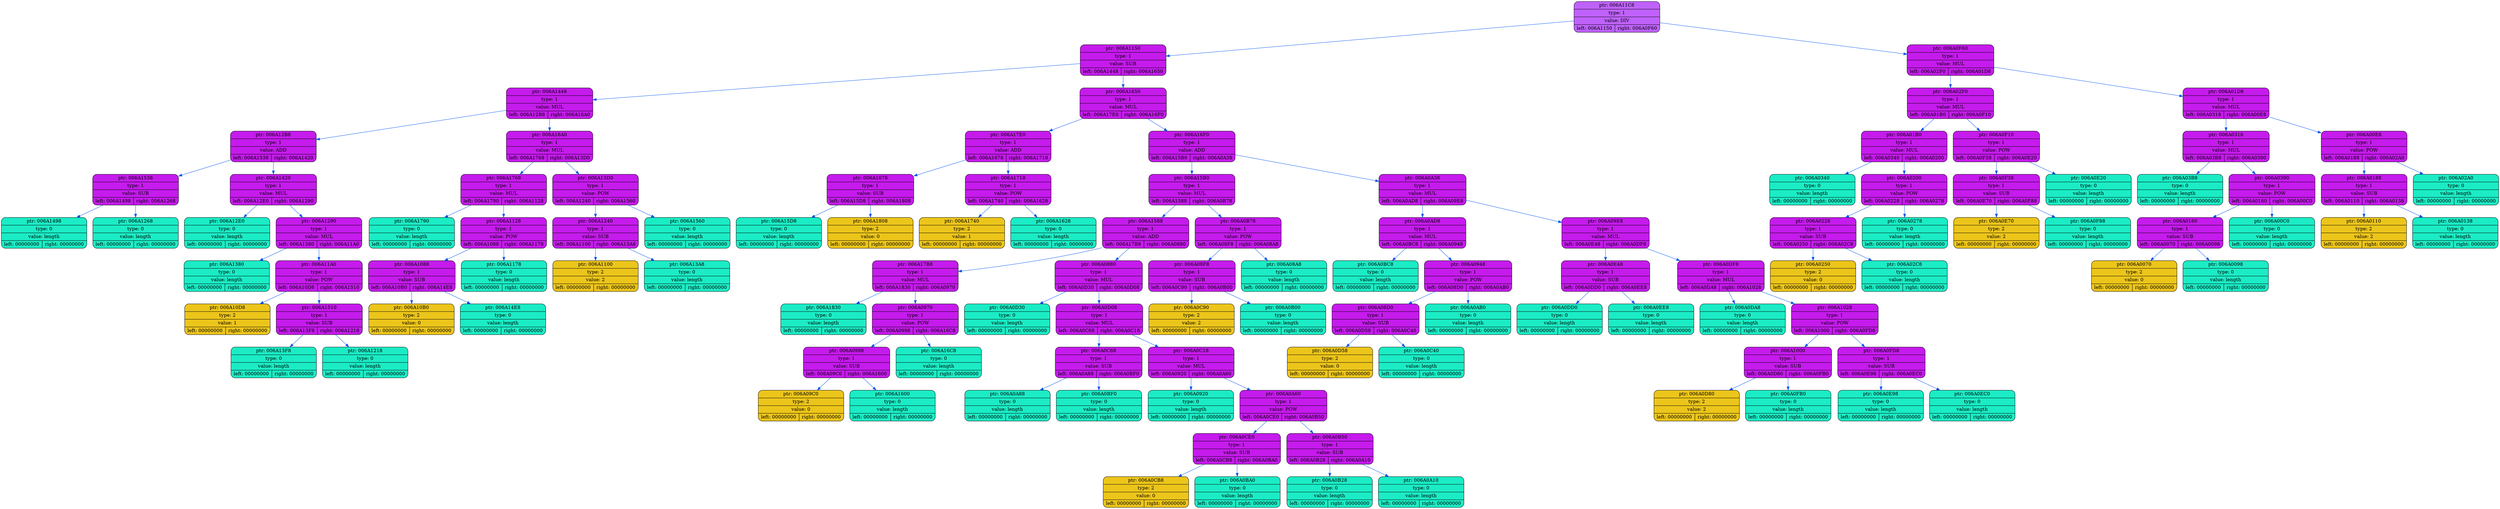 digraph
{
    rankdir=TP

        node006A11C8[shape=record,style="rounded,filled",fillcolor="#BF62FC",label="{ ptr: 006A11C8 | type: 1 | value: DIV| { left: 006A1150 | right: 006A0F60 }}"];
    node006A11C8 -> node006A1150[color="#0855F0"]
    node006A1150[shape=record,style="rounded,filled",fillcolor="#C51BEC",label="{ ptr: 006A1150 | type: 1 | value: SUB| { left: 006A1448 | right: 006A1650 }}"];
    node006A1150 -> node006A1448[color="#0855F0"]
    node006A1448[shape=record,style="rounded,filled",fillcolor="#C51BEC",label="{ ptr: 006A1448 | type: 1 | value: MUL| { left: 006A12B8 | right: 006A16A0 }}"];
    node006A1448 -> node006A12B8[color="#0855F0"]
    node006A12B8[shape=record,style="rounded,filled",fillcolor="#C51BEC",label="{ ptr: 006A12B8 | type: 1 | value: ADD| { left: 006A1538 | right: 006A1420 }}"];
    node006A12B8 -> node006A1538[color="#0855F0"]
    node006A1538[shape=record,style="rounded,filled",fillcolor="#C51BEC",label="{ ptr: 006A1538 | type: 1 | value: SUB| { left: 006A1498 | right: 006A1268 }}"];
    node006A1538 -> node006A1498[color="#0855F0"]
    node006A1498[shape=record,style="rounded,filled",fillcolor="#1BECC5",label="{ ptr: 006A1498 | type: 0 | value: length| { left: 00000000 | right: 00000000 }}"];
    node006A1538 -> node006A1268[color="#0855F0"]
    node006A1268[shape=record,style="rounded,filled",fillcolor="#1BECC5",label="{ ptr: 006A1268 | type: 0 | value: length| { left: 00000000 | right: 00000000 }}"];
    node006A12B8 -> node006A1420[color="#0855F0"]
    node006A1420[shape=record,style="rounded,filled",fillcolor="#C51BEC",label="{ ptr: 006A1420 | type: 1 | value: MUL| { left: 006A12E0 | right: 006A1290 }}"];
    node006A1420 -> node006A12E0[color="#0855F0"]
    node006A12E0[shape=record,style="rounded,filled",fillcolor="#1BECC5",label="{ ptr: 006A12E0 | type: 0 | value: length| { left: 00000000 | right: 00000000 }}"];
    node006A1420 -> node006A1290[color="#0855F0"]
    node006A1290[shape=record,style="rounded,filled",fillcolor="#C51BEC",label="{ ptr: 006A1290 | type: 1 | value: MUL| { left: 006A1380 | right: 006A11A0 }}"];
    node006A1290 -> node006A1380[color="#0855F0"]
    node006A1380[shape=record,style="rounded,filled",fillcolor="#1BECC5",label="{ ptr: 006A1380 | type: 0 | value: length| { left: 00000000 | right: 00000000 }}"];
    node006A1290 -> node006A11A0[color="#0855F0"]
    node006A11A0[shape=record,style="rounded,filled",fillcolor="#C51BEC",label="{ ptr: 006A11A0 | type: 1 | value: POW| { left: 006A10D8 | right: 006A1510 }}"];
    node006A11A0 -> node006A10D8[color="#0855F0"]
    node006A10D8[shape=record,style="rounded,filled",fillcolor="#ECC51B",label="{ ptr: 006A10D8 | type: 2 | value: 1| { left: 00000000 | right: 00000000 }}"];
    node006A11A0 -> node006A1510[color="#0855F0"]
    node006A1510[shape=record,style="rounded,filled",fillcolor="#C51BEC",label="{ ptr: 006A1510 | type: 1 | value: SUB| { left: 006A13F8 | right: 006A1218 }}"];
    node006A1510 -> node006A13F8[color="#0855F0"]
    node006A13F8[shape=record,style="rounded,filled",fillcolor="#1BECC5",label="{ ptr: 006A13F8 | type: 0 | value: length| { left: 00000000 | right: 00000000 }}"];
    node006A1510 -> node006A1218[color="#0855F0"]
    node006A1218[shape=record,style="rounded,filled",fillcolor="#1BECC5",label="{ ptr: 006A1218 | type: 0 | value: length| { left: 00000000 | right: 00000000 }}"];
    node006A1448 -> node006A16A0[color="#0855F0"]
    node006A16A0[shape=record,style="rounded,filled",fillcolor="#C51BEC",label="{ ptr: 006A16A0 | type: 1 | value: MUL| { left: 006A1768 | right: 006A13D0 }}"];
    node006A16A0 -> node006A1768[color="#0855F0"]
    node006A1768[shape=record,style="rounded,filled",fillcolor="#C51BEC",label="{ ptr: 006A1768 | type: 1 | value: MUL| { left: 006A1790 | right: 006A1128 }}"];
    node006A1768 -> node006A1790[color="#0855F0"]
    node006A1790[shape=record,style="rounded,filled",fillcolor="#1BECC5",label="{ ptr: 006A1790 | type: 0 | value: length| { left: 00000000 | right: 00000000 }}"];
    node006A1768 -> node006A1128[color="#0855F0"]
    node006A1128[shape=record,style="rounded,filled",fillcolor="#C51BEC",label="{ ptr: 006A1128 | type: 1 | value: POW| { left: 006A1088 | right: 006A1178 }}"];
    node006A1128 -> node006A1088[color="#0855F0"]
    node006A1088[shape=record,style="rounded,filled",fillcolor="#C51BEC",label="{ ptr: 006A1088 | type: 1 | value: SUB| { left: 006A10B0 | right: 006A14E8 }}"];
    node006A1088 -> node006A10B0[color="#0855F0"]
    node006A10B0[shape=record,style="rounded,filled",fillcolor="#ECC51B",label="{ ptr: 006A10B0 | type: 2 | value: 0| { left: 00000000 | right: 00000000 }}"];
    node006A1088 -> node006A14E8[color="#0855F0"]
    node006A14E8[shape=record,style="rounded,filled",fillcolor="#1BECC5",label="{ ptr: 006A14E8 | type: 0 | value: length| { left: 00000000 | right: 00000000 }}"];
    node006A1128 -> node006A1178[color="#0855F0"]
    node006A1178[shape=record,style="rounded,filled",fillcolor="#1BECC5",label="{ ptr: 006A1178 | type: 0 | value: length| { left: 00000000 | right: 00000000 }}"];
    node006A16A0 -> node006A13D0[color="#0855F0"]
    node006A13D0[shape=record,style="rounded,filled",fillcolor="#C51BEC",label="{ ptr: 006A13D0 | type: 1 | value: POW| { left: 006A1240 | right: 006A1560 }}"];
    node006A13D0 -> node006A1240[color="#0855F0"]
    node006A1240[shape=record,style="rounded,filled",fillcolor="#C51BEC",label="{ ptr: 006A1240 | type: 1 | value: SUB| { left: 006A1100 | right: 006A13A8 }}"];
    node006A1240 -> node006A1100[color="#0855F0"]
    node006A1100[shape=record,style="rounded,filled",fillcolor="#ECC51B",label="{ ptr: 006A1100 | type: 2 | value: 2| { left: 00000000 | right: 00000000 }}"];
    node006A1240 -> node006A13A8[color="#0855F0"]
    node006A13A8[shape=record,style="rounded,filled",fillcolor="#1BECC5",label="{ ptr: 006A13A8 | type: 0 | value: length| { left: 00000000 | right: 00000000 }}"];
    node006A13D0 -> node006A1560[color="#0855F0"]
    node006A1560[shape=record,style="rounded,filled",fillcolor="#1BECC5",label="{ ptr: 006A1560 | type: 0 | value: length| { left: 00000000 | right: 00000000 }}"];
    node006A1150 -> node006A1650[color="#0855F0"]
    node006A1650[shape=record,style="rounded,filled",fillcolor="#C51BEC",label="{ ptr: 006A1650 | type: 1 | value: MUL| { left: 006A17E0 | right: 006A16F0 }}"];
    node006A1650 -> node006A17E0[color="#0855F0"]
    node006A17E0[shape=record,style="rounded,filled",fillcolor="#C51BEC",label="{ ptr: 006A17E0 | type: 1 | value: ADD| { left: 006A1678 | right: 006A1718 }}"];
    node006A17E0 -> node006A1678[color="#0855F0"]
    node006A1678[shape=record,style="rounded,filled",fillcolor="#C51BEC",label="{ ptr: 006A1678 | type: 1 | value: SUB| { left: 006A15D8 | right: 006A1808 }}"];
    node006A1678 -> node006A15D8[color="#0855F0"]
    node006A15D8[shape=record,style="rounded,filled",fillcolor="#1BECC5",label="{ ptr: 006A15D8 | type: 0 | value: length| { left: 00000000 | right: 00000000 }}"];
    node006A1678 -> node006A1808[color="#0855F0"]
    node006A1808[shape=record,style="rounded,filled",fillcolor="#ECC51B",label="{ ptr: 006A1808 | type: 2 | value: 0| { left: 00000000 | right: 00000000 }}"];
    node006A17E0 -> node006A1718[color="#0855F0"]
    node006A1718[shape=record,style="rounded,filled",fillcolor="#C51BEC",label="{ ptr: 006A1718 | type: 1 | value: POW| { left: 006A1740 | right: 006A1628 }}"];
    node006A1718 -> node006A1740[color="#0855F0"]
    node006A1740[shape=record,style="rounded,filled",fillcolor="#ECC51B",label="{ ptr: 006A1740 | type: 2 | value: 1| { left: 00000000 | right: 00000000 }}"];
    node006A1718 -> node006A1628[color="#0855F0"]
    node006A1628[shape=record,style="rounded,filled",fillcolor="#1BECC5",label="{ ptr: 006A1628 | type: 0 | value: length| { left: 00000000 | right: 00000000 }}"];
    node006A1650 -> node006A16F0[color="#0855F0"]
    node006A16F0[shape=record,style="rounded,filled",fillcolor="#C51BEC",label="{ ptr: 006A16F0 | type: 1 | value: ADD| { left: 006A15B0 | right: 006A0A38 }}"];
    node006A16F0 -> node006A15B0[color="#0855F0"]
    node006A15B0[shape=record,style="rounded,filled",fillcolor="#C51BEC",label="{ ptr: 006A15B0 | type: 1 | value: MUL| { left: 006A1588 | right: 006A0B78 }}"];
    node006A15B0 -> node006A1588[color="#0855F0"]
    node006A1588[shape=record,style="rounded,filled",fillcolor="#C51BEC",label="{ ptr: 006A1588 | type: 1 | value: ADD| { left: 006A17B8 | right: 006A0880 }}"];
    node006A1588 -> node006A17B8[color="#0855F0"]
    node006A17B8[shape=record,style="rounded,filled",fillcolor="#C51BEC",label="{ ptr: 006A17B8 | type: 1 | value: MUL| { left: 006A1830 | right: 006A0970 }}"];
    node006A17B8 -> node006A1830[color="#0855F0"]
    node006A1830[shape=record,style="rounded,filled",fillcolor="#1BECC5",label="{ ptr: 006A1830 | type: 0 | value: length| { left: 00000000 | right: 00000000 }}"];
    node006A17B8 -> node006A0970[color="#0855F0"]
    node006A0970[shape=record,style="rounded,filled",fillcolor="#C51BEC",label="{ ptr: 006A0970 | type: 1 | value: POW| { left: 006A0998 | right: 006A16C8 }}"];
    node006A0970 -> node006A0998[color="#0855F0"]
    node006A0998[shape=record,style="rounded,filled",fillcolor="#C51BEC",label="{ ptr: 006A0998 | type: 1 | value: SUB| { left: 006A09C0 | right: 006A1600 }}"];
    node006A0998 -> node006A09C0[color="#0855F0"]
    node006A09C0[shape=record,style="rounded,filled",fillcolor="#ECC51B",label="{ ptr: 006A09C0 | type: 2 | value: 0| { left: 00000000 | right: 00000000 }}"];
    node006A0998 -> node006A1600[color="#0855F0"]
    node006A1600[shape=record,style="rounded,filled",fillcolor="#1BECC5",label="{ ptr: 006A1600 | type: 0 | value: length| { left: 00000000 | right: 00000000 }}"];
    node006A0970 -> node006A16C8[color="#0855F0"]
    node006A16C8[shape=record,style="rounded,filled",fillcolor="#1BECC5",label="{ ptr: 006A16C8 | type: 0 | value: length| { left: 00000000 | right: 00000000 }}"];
    node006A1588 -> node006A0880[color="#0855F0"]
    node006A0880[shape=record,style="rounded,filled",fillcolor="#C51BEC",label="{ ptr: 006A0880 | type: 1 | value: MUL| { left: 006A0D30 | right: 006A0D08 }}"];
    node006A0880 -> node006A0D30[color="#0855F0"]
    node006A0D30[shape=record,style="rounded,filled",fillcolor="#1BECC5",label="{ ptr: 006A0D30 | type: 0 | value: length| { left: 00000000 | right: 00000000 }}"];
    node006A0880 -> node006A0D08[color="#0855F0"]
    node006A0D08[shape=record,style="rounded,filled",fillcolor="#C51BEC",label="{ ptr: 006A0D08 | type: 1 | value: MUL| { left: 006A0C68 | right: 006A0C18 }}"];
    node006A0D08 -> node006A0C68[color="#0855F0"]
    node006A0C68[shape=record,style="rounded,filled",fillcolor="#C51BEC",label="{ ptr: 006A0C68 | type: 1 | value: SUB| { left: 006A0A88 | right: 006A0BF0 }}"];
    node006A0C68 -> node006A0A88[color="#0855F0"]
    node006A0A88[shape=record,style="rounded,filled",fillcolor="#1BECC5",label="{ ptr: 006A0A88 | type: 0 | value: length| { left: 00000000 | right: 00000000 }}"];
    node006A0C68 -> node006A0BF0[color="#0855F0"]
    node006A0BF0[shape=record,style="rounded,filled",fillcolor="#1BECC5",label="{ ptr: 006A0BF0 | type: 0 | value: length| { left: 00000000 | right: 00000000 }}"];
    node006A0D08 -> node006A0C18[color="#0855F0"]
    node006A0C18[shape=record,style="rounded,filled",fillcolor="#C51BEC",label="{ ptr: 006A0C18 | type: 1 | value: MUL| { left: 006A0920 | right: 006A0A60 }}"];
    node006A0C18 -> node006A0920[color="#0855F0"]
    node006A0920[shape=record,style="rounded,filled",fillcolor="#1BECC5",label="{ ptr: 006A0920 | type: 0 | value: length| { left: 00000000 | right: 00000000 }}"];
    node006A0C18 -> node006A0A60[color="#0855F0"]
    node006A0A60[shape=record,style="rounded,filled",fillcolor="#C51BEC",label="{ ptr: 006A0A60 | type: 1 | value: POW| { left: 006A0CE0 | right: 006A0B50 }}"];
    node006A0A60 -> node006A0CE0[color="#0855F0"]
    node006A0CE0[shape=record,style="rounded,filled",fillcolor="#C51BEC",label="{ ptr: 006A0CE0 | type: 1 | value: SUB| { left: 006A0CB8 | right: 006A0BA0 }}"];
    node006A0CE0 -> node006A0CB8[color="#0855F0"]
    node006A0CB8[shape=record,style="rounded,filled",fillcolor="#ECC51B",label="{ ptr: 006A0CB8 | type: 2 | value: 0| { left: 00000000 | right: 00000000 }}"];
    node006A0CE0 -> node006A0BA0[color="#0855F0"]
    node006A0BA0[shape=record,style="rounded,filled",fillcolor="#1BECC5",label="{ ptr: 006A0BA0 | type: 0 | value: length| { left: 00000000 | right: 00000000 }}"];
    node006A0A60 -> node006A0B50[color="#0855F0"]
    node006A0B50[shape=record,style="rounded,filled",fillcolor="#C51BEC",label="{ ptr: 006A0B50 | type: 1 | value: SUB| { left: 006A0B28 | right: 006A0A10 }}"];
    node006A0B50 -> node006A0B28[color="#0855F0"]
    node006A0B28[shape=record,style="rounded,filled",fillcolor="#1BECC5",label="{ ptr: 006A0B28 | type: 0 | value: length| { left: 00000000 | right: 00000000 }}"];
    node006A0B50 -> node006A0A10[color="#0855F0"]
    node006A0A10[shape=record,style="rounded,filled",fillcolor="#1BECC5",label="{ ptr: 006A0A10 | type: 0 | value: length| { left: 00000000 | right: 00000000 }}"];
    node006A15B0 -> node006A0B78[color="#0855F0"]
    node006A0B78[shape=record,style="rounded,filled",fillcolor="#C51BEC",label="{ ptr: 006A0B78 | type: 1 | value: POW| { left: 006A08F8 | right: 006A08A8 }}"];
    node006A0B78 -> node006A08F8[color="#0855F0"]
    node006A08F8[shape=record,style="rounded,filled",fillcolor="#C51BEC",label="{ ptr: 006A08F8 | type: 1 | value: SUB| { left: 006A0C90 | right: 006A0B00 }}"];
    node006A08F8 -> node006A0C90[color="#0855F0"]
    node006A0C90[shape=record,style="rounded,filled",fillcolor="#ECC51B",label="{ ptr: 006A0C90 | type: 2 | value: 2| { left: 00000000 | right: 00000000 }}"];
    node006A08F8 -> node006A0B00[color="#0855F0"]
    node006A0B00[shape=record,style="rounded,filled",fillcolor="#1BECC5",label="{ ptr: 006A0B00 | type: 0 | value: length| { left: 00000000 | right: 00000000 }}"];
    node006A0B78 -> node006A08A8[color="#0855F0"]
    node006A08A8[shape=record,style="rounded,filled",fillcolor="#1BECC5",label="{ ptr: 006A08A8 | type: 0 | value: length| { left: 00000000 | right: 00000000 }}"];
    node006A16F0 -> node006A0A38[color="#0855F0"]
    node006A0A38[shape=record,style="rounded,filled",fillcolor="#C51BEC",label="{ ptr: 006A0A38 | type: 1 | value: MUL| { left: 006A0AD8 | right: 006A09E8 }}"];
    node006A0A38 -> node006A0AD8[color="#0855F0"]
    node006A0AD8[shape=record,style="rounded,filled",fillcolor="#C51BEC",label="{ ptr: 006A0AD8 | type: 1 | value: MUL| { left: 006A0BC8 | right: 006A0948 }}"];
    node006A0AD8 -> node006A0BC8[color="#0855F0"]
    node006A0BC8[shape=record,style="rounded,filled",fillcolor="#1BECC5",label="{ ptr: 006A0BC8 | type: 0 | value: length| { left: 00000000 | right: 00000000 }}"];
    node006A0AD8 -> node006A0948[color="#0855F0"]
    node006A0948[shape=record,style="rounded,filled",fillcolor="#C51BEC",label="{ ptr: 006A0948 | type: 1 | value: POW| { left: 006A08D0 | right: 006A0AB0 }}"];
    node006A0948 -> node006A08D0[color="#0855F0"]
    node006A08D0[shape=record,style="rounded,filled",fillcolor="#C51BEC",label="{ ptr: 006A08D0 | type: 1 | value: SUB| { left: 006A0D58 | right: 006A0C40 }}"];
    node006A08D0 -> node006A0D58[color="#0855F0"]
    node006A0D58[shape=record,style="rounded,filled",fillcolor="#ECC51B",label="{ ptr: 006A0D58 | type: 2 | value: 0| { left: 00000000 | right: 00000000 }}"];
    node006A08D0 -> node006A0C40[color="#0855F0"]
    node006A0C40[shape=record,style="rounded,filled",fillcolor="#1BECC5",label="{ ptr: 006A0C40 | type: 0 | value: length| { left: 00000000 | right: 00000000 }}"];
    node006A0948 -> node006A0AB0[color="#0855F0"]
    node006A0AB0[shape=record,style="rounded,filled",fillcolor="#1BECC5",label="{ ptr: 006A0AB0 | type: 0 | value: length| { left: 00000000 | right: 00000000 }}"];
    node006A0A38 -> node006A09E8[color="#0855F0"]
    node006A09E8[shape=record,style="rounded,filled",fillcolor="#C51BEC",label="{ ptr: 006A09E8 | type: 1 | value: MUL| { left: 006A0E48 | right: 006A0DF8 }}"];
    node006A09E8 -> node006A0E48[color="#0855F0"]
    node006A0E48[shape=record,style="rounded,filled",fillcolor="#C51BEC",label="{ ptr: 006A0E48 | type: 1 | value: SUB| { left: 006A0DD0 | right: 006A0EE8 }}"];
    node006A0E48 -> node006A0DD0[color="#0855F0"]
    node006A0DD0[shape=record,style="rounded,filled",fillcolor="#1BECC5",label="{ ptr: 006A0DD0 | type: 0 | value: length| { left: 00000000 | right: 00000000 }}"];
    node006A0E48 -> node006A0EE8[color="#0855F0"]
    node006A0EE8[shape=record,style="rounded,filled",fillcolor="#1BECC5",label="{ ptr: 006A0EE8 | type: 0 | value: length| { left: 00000000 | right: 00000000 }}"];
    node006A09E8 -> node006A0DF8[color="#0855F0"]
    node006A0DF8[shape=record,style="rounded,filled",fillcolor="#C51BEC",label="{ ptr: 006A0DF8 | type: 1 | value: MUL| { left: 006A0DA8 | right: 006A1028 }}"];
    node006A0DF8 -> node006A0DA8[color="#0855F0"]
    node006A0DA8[shape=record,style="rounded,filled",fillcolor="#1BECC5",label="{ ptr: 006A0DA8 | type: 0 | value: length| { left: 00000000 | right: 00000000 }}"];
    node006A0DF8 -> node006A1028[color="#0855F0"]
    node006A1028[shape=record,style="rounded,filled",fillcolor="#C51BEC",label="{ ptr: 006A1028 | type: 1 | value: POW| { left: 006A1000 | right: 006A0FD8 }}"];
    node006A1028 -> node006A1000[color="#0855F0"]
    node006A1000[shape=record,style="rounded,filled",fillcolor="#C51BEC",label="{ ptr: 006A1000 | type: 1 | value: SUB| { left: 006A0D80 | right: 006A0FB0 }}"];
    node006A1000 -> node006A0D80[color="#0855F0"]
    node006A0D80[shape=record,style="rounded,filled",fillcolor="#ECC51B",label="{ ptr: 006A0D80 | type: 2 | value: 2| { left: 00000000 | right: 00000000 }}"];
    node006A1000 -> node006A0FB0[color="#0855F0"]
    node006A0FB0[shape=record,style="rounded,filled",fillcolor="#1BECC5",label="{ ptr: 006A0FB0 | type: 0 | value: length| { left: 00000000 | right: 00000000 }}"];
    node006A1028 -> node006A0FD8[color="#0855F0"]
    node006A0FD8[shape=record,style="rounded,filled",fillcolor="#C51BEC",label="{ ptr: 006A0FD8 | type: 1 | value: SUB| { left: 006A0E98 | right: 006A0EC0 }}"];
    node006A0FD8 -> node006A0E98[color="#0855F0"]
    node006A0E98[shape=record,style="rounded,filled",fillcolor="#1BECC5",label="{ ptr: 006A0E98 | type: 0 | value: length| { left: 00000000 | right: 00000000 }}"];
    node006A0FD8 -> node006A0EC0[color="#0855F0"]
    node006A0EC0[shape=record,style="rounded,filled",fillcolor="#1BECC5",label="{ ptr: 006A0EC0 | type: 0 | value: length| { left: 00000000 | right: 00000000 }}"];
    node006A11C8 -> node006A0F60[color="#0855F0"]
    node006A0F60[shape=record,style="rounded,filled",fillcolor="#C51BEC",label="{ ptr: 006A0F60 | type: 1 | value: MUL| { left: 006A02F0 | right: 006A01D8 }}"];
    node006A0F60 -> node006A02F0[color="#0855F0"]
    node006A02F0[shape=record,style="rounded,filled",fillcolor="#C51BEC",label="{ ptr: 006A02F0 | type: 1 | value: MUL| { left: 006A01B0 | right: 006A0F10 }}"];
    node006A02F0 -> node006A01B0[color="#0855F0"]
    node006A01B0[shape=record,style="rounded,filled",fillcolor="#C51BEC",label="{ ptr: 006A01B0 | type: 1 | value: MUL| { left: 006A0340 | right: 006A0200 }}"];
    node006A01B0 -> node006A0340[color="#0855F0"]
    node006A0340[shape=record,style="rounded,filled",fillcolor="#1BECC5",label="{ ptr: 006A0340 | type: 0 | value: length| { left: 00000000 | right: 00000000 }}"];
    node006A01B0 -> node006A0200[color="#0855F0"]
    node006A0200[shape=record,style="rounded,filled",fillcolor="#C51BEC",label="{ ptr: 006A0200 | type: 1 | value: POW| { left: 006A0228 | right: 006A0278 }}"];
    node006A0200 -> node006A0228[color="#0855F0"]
    node006A0228[shape=record,style="rounded,filled",fillcolor="#C51BEC",label="{ ptr: 006A0228 | type: 1 | value: SUB| { left: 006A0250 | right: 006A02C8 }}"];
    node006A0228 -> node006A0250[color="#0855F0"]
    node006A0250[shape=record,style="rounded,filled",fillcolor="#ECC51B",label="{ ptr: 006A0250 | type: 2 | value: 0| { left: 00000000 | right: 00000000 }}"];
    node006A0228 -> node006A02C8[color="#0855F0"]
    node006A02C8[shape=record,style="rounded,filled",fillcolor="#1BECC5",label="{ ptr: 006A02C8 | type: 0 | value: length| { left: 00000000 | right: 00000000 }}"];
    node006A0200 -> node006A0278[color="#0855F0"]
    node006A0278[shape=record,style="rounded,filled",fillcolor="#1BECC5",label="{ ptr: 006A0278 | type: 0 | value: length| { left: 00000000 | right: 00000000 }}"];
    node006A02F0 -> node006A0F10[color="#0855F0"]
    node006A0F10[shape=record,style="rounded,filled",fillcolor="#C51BEC",label="{ ptr: 006A0F10 | type: 1 | value: POW| { left: 006A0F38 | right: 006A0E20 }}"];
    node006A0F10 -> node006A0F38[color="#0855F0"]
    node006A0F38[shape=record,style="rounded,filled",fillcolor="#C51BEC",label="{ ptr: 006A0F38 | type: 1 | value: SUB| { left: 006A0E70 | right: 006A0F88 }}"];
    node006A0F38 -> node006A0E70[color="#0855F0"]
    node006A0E70[shape=record,style="rounded,filled",fillcolor="#ECC51B",label="{ ptr: 006A0E70 | type: 2 | value: 2| { left: 00000000 | right: 00000000 }}"];
    node006A0F38 -> node006A0F88[color="#0855F0"]
    node006A0F88[shape=record,style="rounded,filled",fillcolor="#1BECC5",label="{ ptr: 006A0F88 | type: 0 | value: length| { left: 00000000 | right: 00000000 }}"];
    node006A0F10 -> node006A0E20[color="#0855F0"]
    node006A0E20[shape=record,style="rounded,filled",fillcolor="#1BECC5",label="{ ptr: 006A0E20 | type: 0 | value: length| { left: 00000000 | right: 00000000 }}"];
    node006A0F60 -> node006A01D8[color="#0855F0"]
    node006A01D8[shape=record,style="rounded,filled",fillcolor="#C51BEC",label="{ ptr: 006A01D8 | type: 1 | value: MUL| { left: 006A0318 | right: 006A00E8 }}"];
    node006A01D8 -> node006A0318[color="#0855F0"]
    node006A0318[shape=record,style="rounded,filled",fillcolor="#C51BEC",label="{ ptr: 006A0318 | type: 1 | value: MUL| { left: 006A03B8 | right: 006A0390 }}"];
    node006A0318 -> node006A03B8[color="#0855F0"]
    node006A03B8[shape=record,style="rounded,filled",fillcolor="#1BECC5",label="{ ptr: 006A03B8 | type: 0 | value: length| { left: 00000000 | right: 00000000 }}"];
    node006A0318 -> node006A0390[color="#0855F0"]
    node006A0390[shape=record,style="rounded,filled",fillcolor="#C51BEC",label="{ ptr: 006A0390 | type: 1 | value: POW| { left: 006A0160 | right: 006A00C0 }}"];
    node006A0390 -> node006A0160[color="#0855F0"]
    node006A0160[shape=record,style="rounded,filled",fillcolor="#C51BEC",label="{ ptr: 006A0160 | type: 1 | value: SUB| { left: 006A0070 | right: 006A0098 }}"];
    node006A0160 -> node006A0070[color="#0855F0"]
    node006A0070[shape=record,style="rounded,filled",fillcolor="#ECC51B",label="{ ptr: 006A0070 | type: 2 | value: 0| { left: 00000000 | right: 00000000 }}"];
    node006A0160 -> node006A0098[color="#0855F0"]
    node006A0098[shape=record,style="rounded,filled",fillcolor="#1BECC5",label="{ ptr: 006A0098 | type: 0 | value: length| { left: 00000000 | right: 00000000 }}"];
    node006A0390 -> node006A00C0[color="#0855F0"]
    node006A00C0[shape=record,style="rounded,filled",fillcolor="#1BECC5",label="{ ptr: 006A00C0 | type: 0 | value: length| { left: 00000000 | right: 00000000 }}"];
    node006A01D8 -> node006A00E8[color="#0855F0"]
    node006A00E8[shape=record,style="rounded,filled",fillcolor="#C51BEC",label="{ ptr: 006A00E8 | type: 1 | value: POW| { left: 006A0188 | right: 006A02A0 }}"];
    node006A00E8 -> node006A0188[color="#0855F0"]
    node006A0188[shape=record,style="rounded,filled",fillcolor="#C51BEC",label="{ ptr: 006A0188 | type: 1 | value: SUB| { left: 006A0110 | right: 006A0138 }}"];
    node006A0188 -> node006A0110[color="#0855F0"]
    node006A0110[shape=record,style="rounded,filled",fillcolor="#ECC51B",label="{ ptr: 006A0110 | type: 2 | value: 2| { left: 00000000 | right: 00000000 }}"];
    node006A0188 -> node006A0138[color="#0855F0"]
    node006A0138[shape=record,style="rounded,filled",fillcolor="#1BECC5",label="{ ptr: 006A0138 | type: 0 | value: length| { left: 00000000 | right: 00000000 }}"];
    node006A00E8 -> node006A02A0[color="#0855F0"]
    node006A02A0[shape=record,style="rounded,filled",fillcolor="#1BECC5",label="{ ptr: 006A02A0 | type: 0 | value: length| { left: 00000000 | right: 00000000 }}"];
}